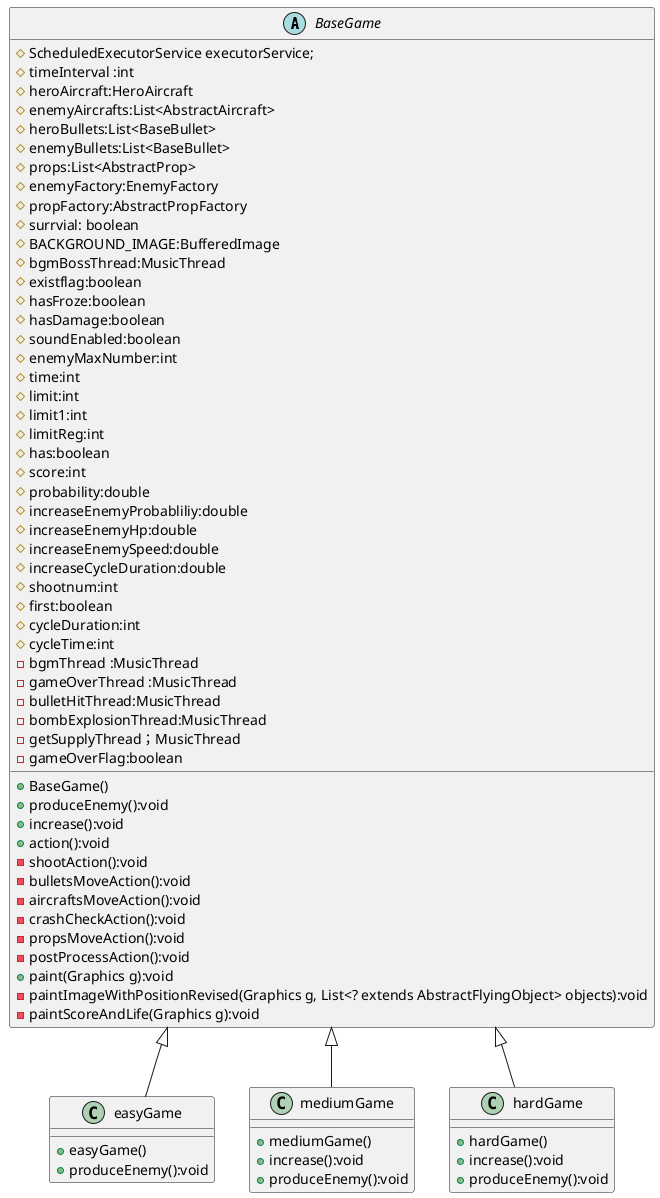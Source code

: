 @startuml
'https://plantuml.com/class-diagram

Abstract class BaseGame{
    # ScheduledExecutorService executorService;
    # timeInterval :int
    # heroAircraft:HeroAircraft
    # enemyAircrafts:List<AbstractAircraft>
    # heroBullets:List<BaseBullet>
    # enemyBullets:List<BaseBullet>
    # props:List<AbstractProp>
    # enemyFactory:EnemyFactory
    # propFactory:AbstractPropFactory
    # surrvial: boolean
    # BACKGROUND_IMAGE:BufferedImage
    # bgmBossThread:MusicThread
    # existflag:boolean
    # hasFroze:boolean
    # hasDamage:boolean
    # soundEnabled:boolean
    # enemyMaxNumber:int
    # time:int
    # limit:int
    # limit1:int
    # limitReg:int
    # has:boolean
    # score:int
    # probability:double
    # increaseEnemyProbabliliy:double
    # increaseEnemyHp:double
    # increaseEnemySpeed:double
    # increaseCycleDuration:double
    # shootnum:int
    # first:boolean
    # cycleDuration:int
    # cycleTime:int
    - bgmThread :MusicThread
    - gameOverThread :MusicThread
    - bulletHitThread:MusicThread
    - bombExplosionThread:MusicThread
    - getSupplyThread；MusicThread
    - gameOverFlag:boolean
    + BaseGame()
    + produceEnemy():void
    + increase():void
    + action():void
    - shootAction():void
    - bulletsMoveAction():void
    - aircraftsMoveAction():void
    - crashCheckAction():void
    - propsMoveAction():void
    - postProcessAction():void
    + paint(Graphics g):void
    - paintImageWithPositionRevised(Graphics g, List<? extends AbstractFlyingObject> objects):void
    - paintScoreAndLife(Graphics g):void
}

class easyGame{
    + easyGame()
    + produceEnemy():void
}

class mediumGame{
    + mediumGame()
    + increase():void
    + produceEnemy():void
}
class hardGame{
    + hardGame()
    + increase():void
    + produceEnemy():void
}

BaseGame <|--easyGame
BaseGame <|--mediumGame
BaseGame <|--hardGame

@enduml
